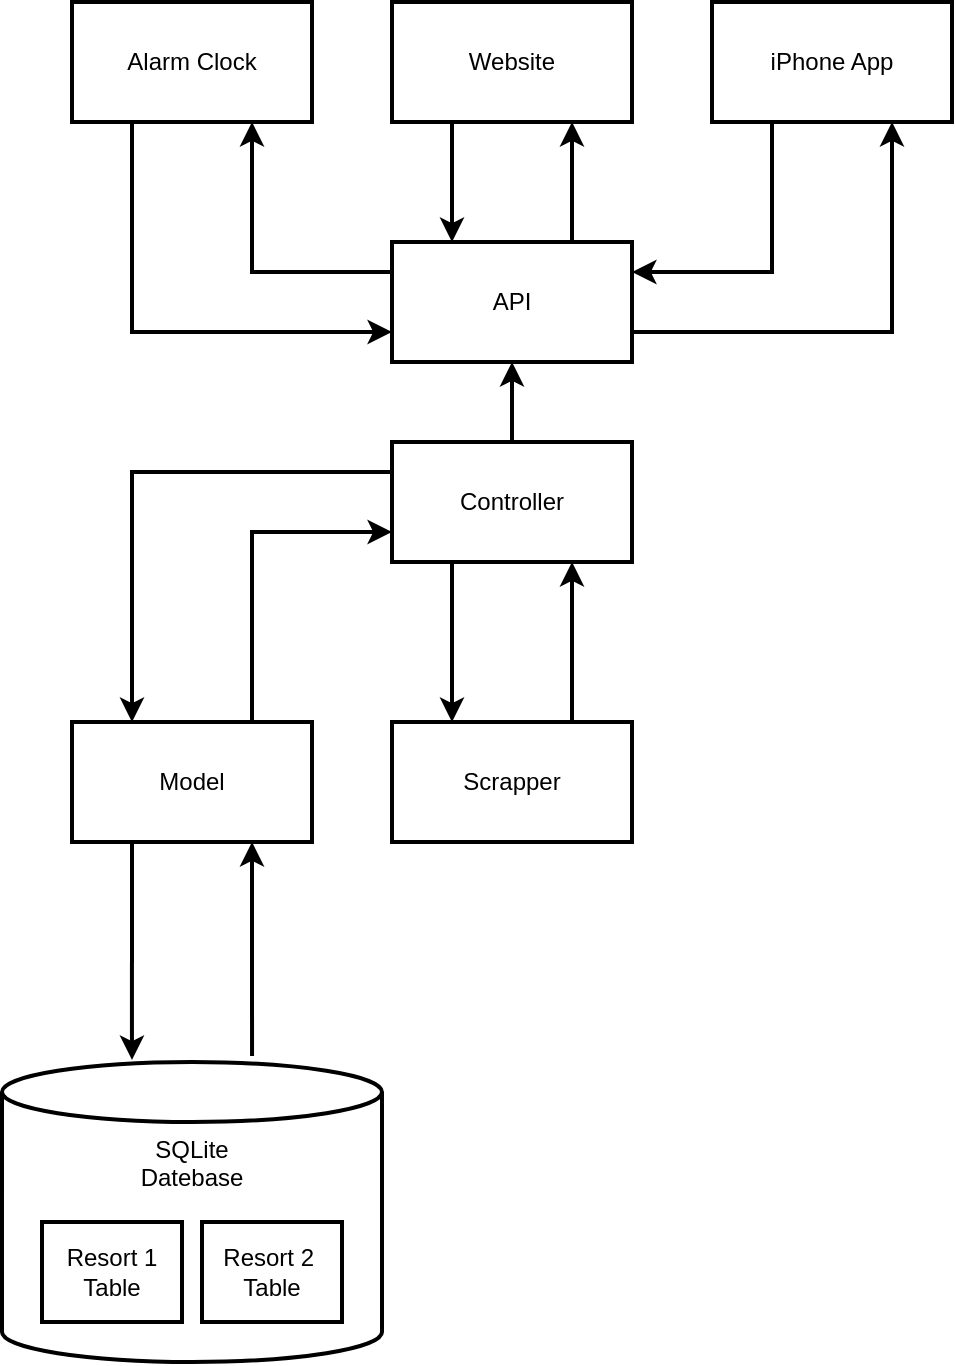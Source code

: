 <mxfile version="13.9.9" type="device"><diagram id="J6CKhDVBBLNpjwGv3Qyx" name="Page-1"><mxGraphModel dx="1106" dy="1003" grid="1" gridSize="10" guides="1" tooltips="1" connect="1" arrows="1" fold="1" page="1" pageScale="1" pageWidth="850" pageHeight="1100" math="0" shadow="0"><root><mxCell id="0"/><mxCell id="1" parent="0"/><mxCell id="BZsmAZpgP75CKp33iU2p-5" value="" style="group;strokeWidth=2;" parent="1" vertex="1" connectable="0"><mxGeometry x="125" y="570" width="190" height="150" as="geometry"/></mxCell><mxCell id="BZsmAZpgP75CKp33iU2p-2" value="SQLite&lt;br&gt;Datebase" style="shape=cylinder3;whiteSpace=wrap;html=1;boundedLbl=1;backgroundOutline=1;size=15;verticalAlign=top;strokeWidth=2;" parent="BZsmAZpgP75CKp33iU2p-5" vertex="1"><mxGeometry width="190" height="150" as="geometry"/></mxCell><mxCell id="BZsmAZpgP75CKp33iU2p-3" value="Resort 1 &lt;br&gt;Table" style="rounded=0;whiteSpace=wrap;html=1;strokeWidth=2;" parent="BZsmAZpgP75CKp33iU2p-5" vertex="1"><mxGeometry x="20" y="80" width="70" height="50" as="geometry"/></mxCell><mxCell id="BZsmAZpgP75CKp33iU2p-4" value="Resort 2&amp;nbsp;&lt;br&gt;Table" style="rounded=0;whiteSpace=wrap;html=1;strokeWidth=2;" parent="BZsmAZpgP75CKp33iU2p-5" vertex="1"><mxGeometry x="100" y="80" width="70" height="50" as="geometry"/></mxCell><mxCell id="BZsmAZpgP75CKp33iU2p-18" style="edgeStyle=orthogonalEdgeStyle;rounded=0;orthogonalLoop=1;jettySize=auto;html=1;exitX=0.5;exitY=0;exitDx=0;exitDy=0;entryX=0.5;entryY=1;entryDx=0;entryDy=0;fontColor=#33FF33;strokeWidth=2;" parent="1" source="BZsmAZpgP75CKp33iU2p-7" target="BZsmAZpgP75CKp33iU2p-6" edge="1"><mxGeometry relative="1" as="geometry"/></mxCell><mxCell id="BZsmAZpgP75CKp33iU2p-25" style="edgeStyle=orthogonalEdgeStyle;rounded=0;orthogonalLoop=1;jettySize=auto;html=1;exitX=0;exitY=0.25;exitDx=0;exitDy=0;entryX=0.75;entryY=1;entryDx=0;entryDy=0;fontColor=#33FF33;strokeWidth=2;" parent="1" source="BZsmAZpgP75CKp33iU2p-6" target="BZsmAZpgP75CKp33iU2p-19" edge="1"><mxGeometry relative="1" as="geometry"/></mxCell><mxCell id="BZsmAZpgP75CKp33iU2p-29" style="edgeStyle=orthogonalEdgeStyle;rounded=0;orthogonalLoop=1;jettySize=auto;html=1;exitX=1;exitY=0.75;exitDx=0;exitDy=0;entryX=0.75;entryY=1;entryDx=0;entryDy=0;fontColor=#33FF33;strokeWidth=2;" parent="1" source="BZsmAZpgP75CKp33iU2p-6" target="BZsmAZpgP75CKp33iU2p-26" edge="1"><mxGeometry relative="1" as="geometry"/></mxCell><mxCell id="BZsmAZpgP75CKp33iU2p-6" value="API" style="rounded=0;whiteSpace=wrap;html=1;strokeWidth=2;" parent="1" vertex="1"><mxGeometry x="320" y="160" width="120" height="60" as="geometry"/></mxCell><mxCell id="BZsmAZpgP75CKp33iU2p-10" style="edgeStyle=orthogonalEdgeStyle;rounded=0;orthogonalLoop=1;jettySize=auto;html=1;exitX=0;exitY=0.25;exitDx=0;exitDy=0;entryX=0.25;entryY=0;entryDx=0;entryDy=0;fontColor=#33FF33;strokeWidth=2;" parent="1" source="BZsmAZpgP75CKp33iU2p-7" target="BZsmAZpgP75CKp33iU2p-8" edge="1"><mxGeometry relative="1" as="geometry"/></mxCell><mxCell id="BZsmAZpgP75CKp33iU2p-13" style="edgeStyle=orthogonalEdgeStyle;rounded=0;orthogonalLoop=1;jettySize=auto;html=1;exitX=0.25;exitY=1;exitDx=0;exitDy=0;entryX=0.25;entryY=0;entryDx=0;entryDy=0;strokeWidth=2;" parent="1" source="BZsmAZpgP75CKp33iU2p-7" target="BZsmAZpgP75CKp33iU2p-12" edge="1"><mxGeometry relative="1" as="geometry"/></mxCell><mxCell id="BZsmAZpgP75CKp33iU2p-7" value="Controller" style="rounded=0;whiteSpace=wrap;html=1;strokeWidth=2;" parent="1" vertex="1"><mxGeometry x="320" y="260" width="120" height="60" as="geometry"/></mxCell><mxCell id="BZsmAZpgP75CKp33iU2p-14" style="edgeStyle=orthogonalEdgeStyle;rounded=0;orthogonalLoop=1;jettySize=auto;html=1;exitX=0.75;exitY=0;exitDx=0;exitDy=0;entryX=0;entryY=0.75;entryDx=0;entryDy=0;strokeWidth=2;" parent="1" source="BZsmAZpgP75CKp33iU2p-8" target="BZsmAZpgP75CKp33iU2p-7" edge="1"><mxGeometry relative="1" as="geometry"/></mxCell><mxCell id="BZsmAZpgP75CKp33iU2p-16" style="edgeStyle=orthogonalEdgeStyle;rounded=0;orthogonalLoop=1;jettySize=auto;html=1;exitX=0.25;exitY=1;exitDx=0;exitDy=0;entryX=0.342;entryY=-0.007;entryDx=0;entryDy=0;entryPerimeter=0;fontColor=#33FF33;strokeWidth=2;" parent="1" source="BZsmAZpgP75CKp33iU2p-8" target="BZsmAZpgP75CKp33iU2p-2" edge="1"><mxGeometry relative="1" as="geometry"/></mxCell><mxCell id="BZsmAZpgP75CKp33iU2p-8" value="Model" style="rounded=0;whiteSpace=wrap;html=1;strokeWidth=2;" parent="1" vertex="1"><mxGeometry x="160" y="400" width="120" height="60" as="geometry"/></mxCell><mxCell id="BZsmAZpgP75CKp33iU2p-15" style="edgeStyle=orthogonalEdgeStyle;rounded=0;orthogonalLoop=1;jettySize=auto;html=1;exitX=0.75;exitY=0;exitDx=0;exitDy=0;entryX=0.75;entryY=1;entryDx=0;entryDy=0;strokeWidth=2;" parent="1" source="BZsmAZpgP75CKp33iU2p-12" target="BZsmAZpgP75CKp33iU2p-7" edge="1"><mxGeometry relative="1" as="geometry"/></mxCell><mxCell id="BZsmAZpgP75CKp33iU2p-12" value="Scrapper" style="rounded=0;whiteSpace=wrap;html=1;strokeWidth=2;" parent="1" vertex="1"><mxGeometry x="320" y="400" width="120" height="60" as="geometry"/></mxCell><mxCell id="BZsmAZpgP75CKp33iU2p-17" style="edgeStyle=orthogonalEdgeStyle;rounded=0;orthogonalLoop=1;jettySize=auto;html=1;exitX=0.658;exitY=-0.02;exitDx=0;exitDy=0;entryX=0.75;entryY=1;entryDx=0;entryDy=0;fontColor=#33FF33;exitPerimeter=0;strokeWidth=2;" parent="1" source="BZsmAZpgP75CKp33iU2p-2" target="BZsmAZpgP75CKp33iU2p-8" edge="1"><mxGeometry relative="1" as="geometry"/></mxCell><mxCell id="BZsmAZpgP75CKp33iU2p-24" style="edgeStyle=orthogonalEdgeStyle;rounded=0;orthogonalLoop=1;jettySize=auto;html=1;exitX=0.25;exitY=1;exitDx=0;exitDy=0;entryX=0;entryY=0.75;entryDx=0;entryDy=0;fontColor=#33FF33;strokeWidth=2;" parent="1" source="BZsmAZpgP75CKp33iU2p-19" target="BZsmAZpgP75CKp33iU2p-6" edge="1"><mxGeometry relative="1" as="geometry"/></mxCell><mxCell id="BZsmAZpgP75CKp33iU2p-19" value="Alarm Clock" style="rounded=0;whiteSpace=wrap;html=1;strokeWidth=2;" parent="1" vertex="1"><mxGeometry x="160" y="40" width="120" height="60" as="geometry"/></mxCell><mxCell id="BZsmAZpgP75CKp33iU2p-21" style="edgeStyle=orthogonalEdgeStyle;rounded=0;orthogonalLoop=1;jettySize=auto;html=1;exitX=0.25;exitY=1;exitDx=0;exitDy=0;entryX=0.25;entryY=0;entryDx=0;entryDy=0;fontColor=#33FF33;strokeWidth=2;" parent="1" source="BZsmAZpgP75CKp33iU2p-20" target="BZsmAZpgP75CKp33iU2p-6" edge="1"><mxGeometry relative="1" as="geometry"/></mxCell><mxCell id="BZsmAZpgP75CKp33iU2p-22" style="edgeStyle=orthogonalEdgeStyle;rounded=0;orthogonalLoop=1;jettySize=auto;html=1;exitX=0.75;exitY=0;exitDx=0;exitDy=0;entryX=0.75;entryY=1;entryDx=0;entryDy=0;fontColor=#33FF33;strokeWidth=2;" parent="1" source="BZsmAZpgP75CKp33iU2p-6" target="BZsmAZpgP75CKp33iU2p-20" edge="1"><mxGeometry relative="1" as="geometry"/></mxCell><mxCell id="BZsmAZpgP75CKp33iU2p-20" value="Website" style="rounded=0;whiteSpace=wrap;html=1;strokeWidth=2;" parent="1" vertex="1"><mxGeometry x="320" y="40" width="120" height="60" as="geometry"/></mxCell><mxCell id="BZsmAZpgP75CKp33iU2p-27" style="edgeStyle=orthogonalEdgeStyle;rounded=0;orthogonalLoop=1;jettySize=auto;html=1;exitX=0.25;exitY=1;exitDx=0;exitDy=0;entryX=1;entryY=0.25;entryDx=0;entryDy=0;fontColor=#33FF33;strokeWidth=2;" parent="1" source="BZsmAZpgP75CKp33iU2p-26" target="BZsmAZpgP75CKp33iU2p-6" edge="1"><mxGeometry relative="1" as="geometry"/></mxCell><mxCell id="BZsmAZpgP75CKp33iU2p-26" value="iPhone App" style="rounded=0;whiteSpace=wrap;html=1;strokeWidth=2;" parent="1" vertex="1"><mxGeometry x="480" y="40" width="120" height="60" as="geometry"/></mxCell></root></mxGraphModel></diagram></mxfile>